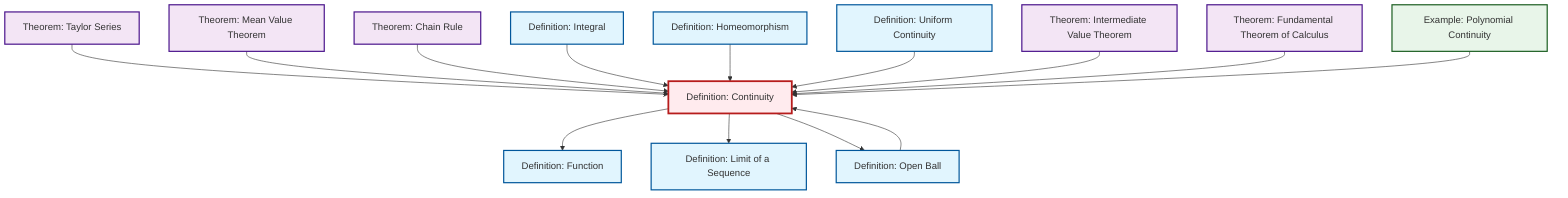 graph TD
    classDef definition fill:#e1f5fe,stroke:#01579b,stroke-width:2px
    classDef theorem fill:#f3e5f5,stroke:#4a148c,stroke-width:2px
    classDef axiom fill:#fff3e0,stroke:#e65100,stroke-width:2px
    classDef example fill:#e8f5e9,stroke:#1b5e20,stroke-width:2px
    classDef current fill:#ffebee,stroke:#b71c1c,stroke-width:3px
    def-integral["Definition: Integral"]:::definition
    def-homeomorphism["Definition: Homeomorphism"]:::definition
    def-continuity["Definition: Continuity"]:::definition
    def-function["Definition: Function"]:::definition
    def-open-ball["Definition: Open Ball"]:::definition
    thm-intermediate-value["Theorem: Intermediate Value Theorem"]:::theorem
    thm-taylor-series["Theorem: Taylor Series"]:::theorem
    thm-mean-value["Theorem: Mean Value Theorem"]:::theorem
    def-limit["Definition: Limit of a Sequence"]:::definition
    ex-polynomial-continuity["Example: Polynomial Continuity"]:::example
    thm-chain-rule["Theorem: Chain Rule"]:::theorem
    thm-fundamental-calculus["Theorem: Fundamental Theorem of Calculus"]:::theorem
    def-uniform-continuity["Definition: Uniform Continuity"]:::definition
    thm-taylor-series --> def-continuity
    thm-mean-value --> def-continuity
    thm-chain-rule --> def-continuity
    def-integral --> def-continuity
    def-open-ball --> def-continuity
    def-continuity --> def-function
    def-homeomorphism --> def-continuity
    def-uniform-continuity --> def-continuity
    def-continuity --> def-limit
    def-continuity --> def-open-ball
    thm-intermediate-value --> def-continuity
    thm-fundamental-calculus --> def-continuity
    ex-polynomial-continuity --> def-continuity
    class def-continuity current